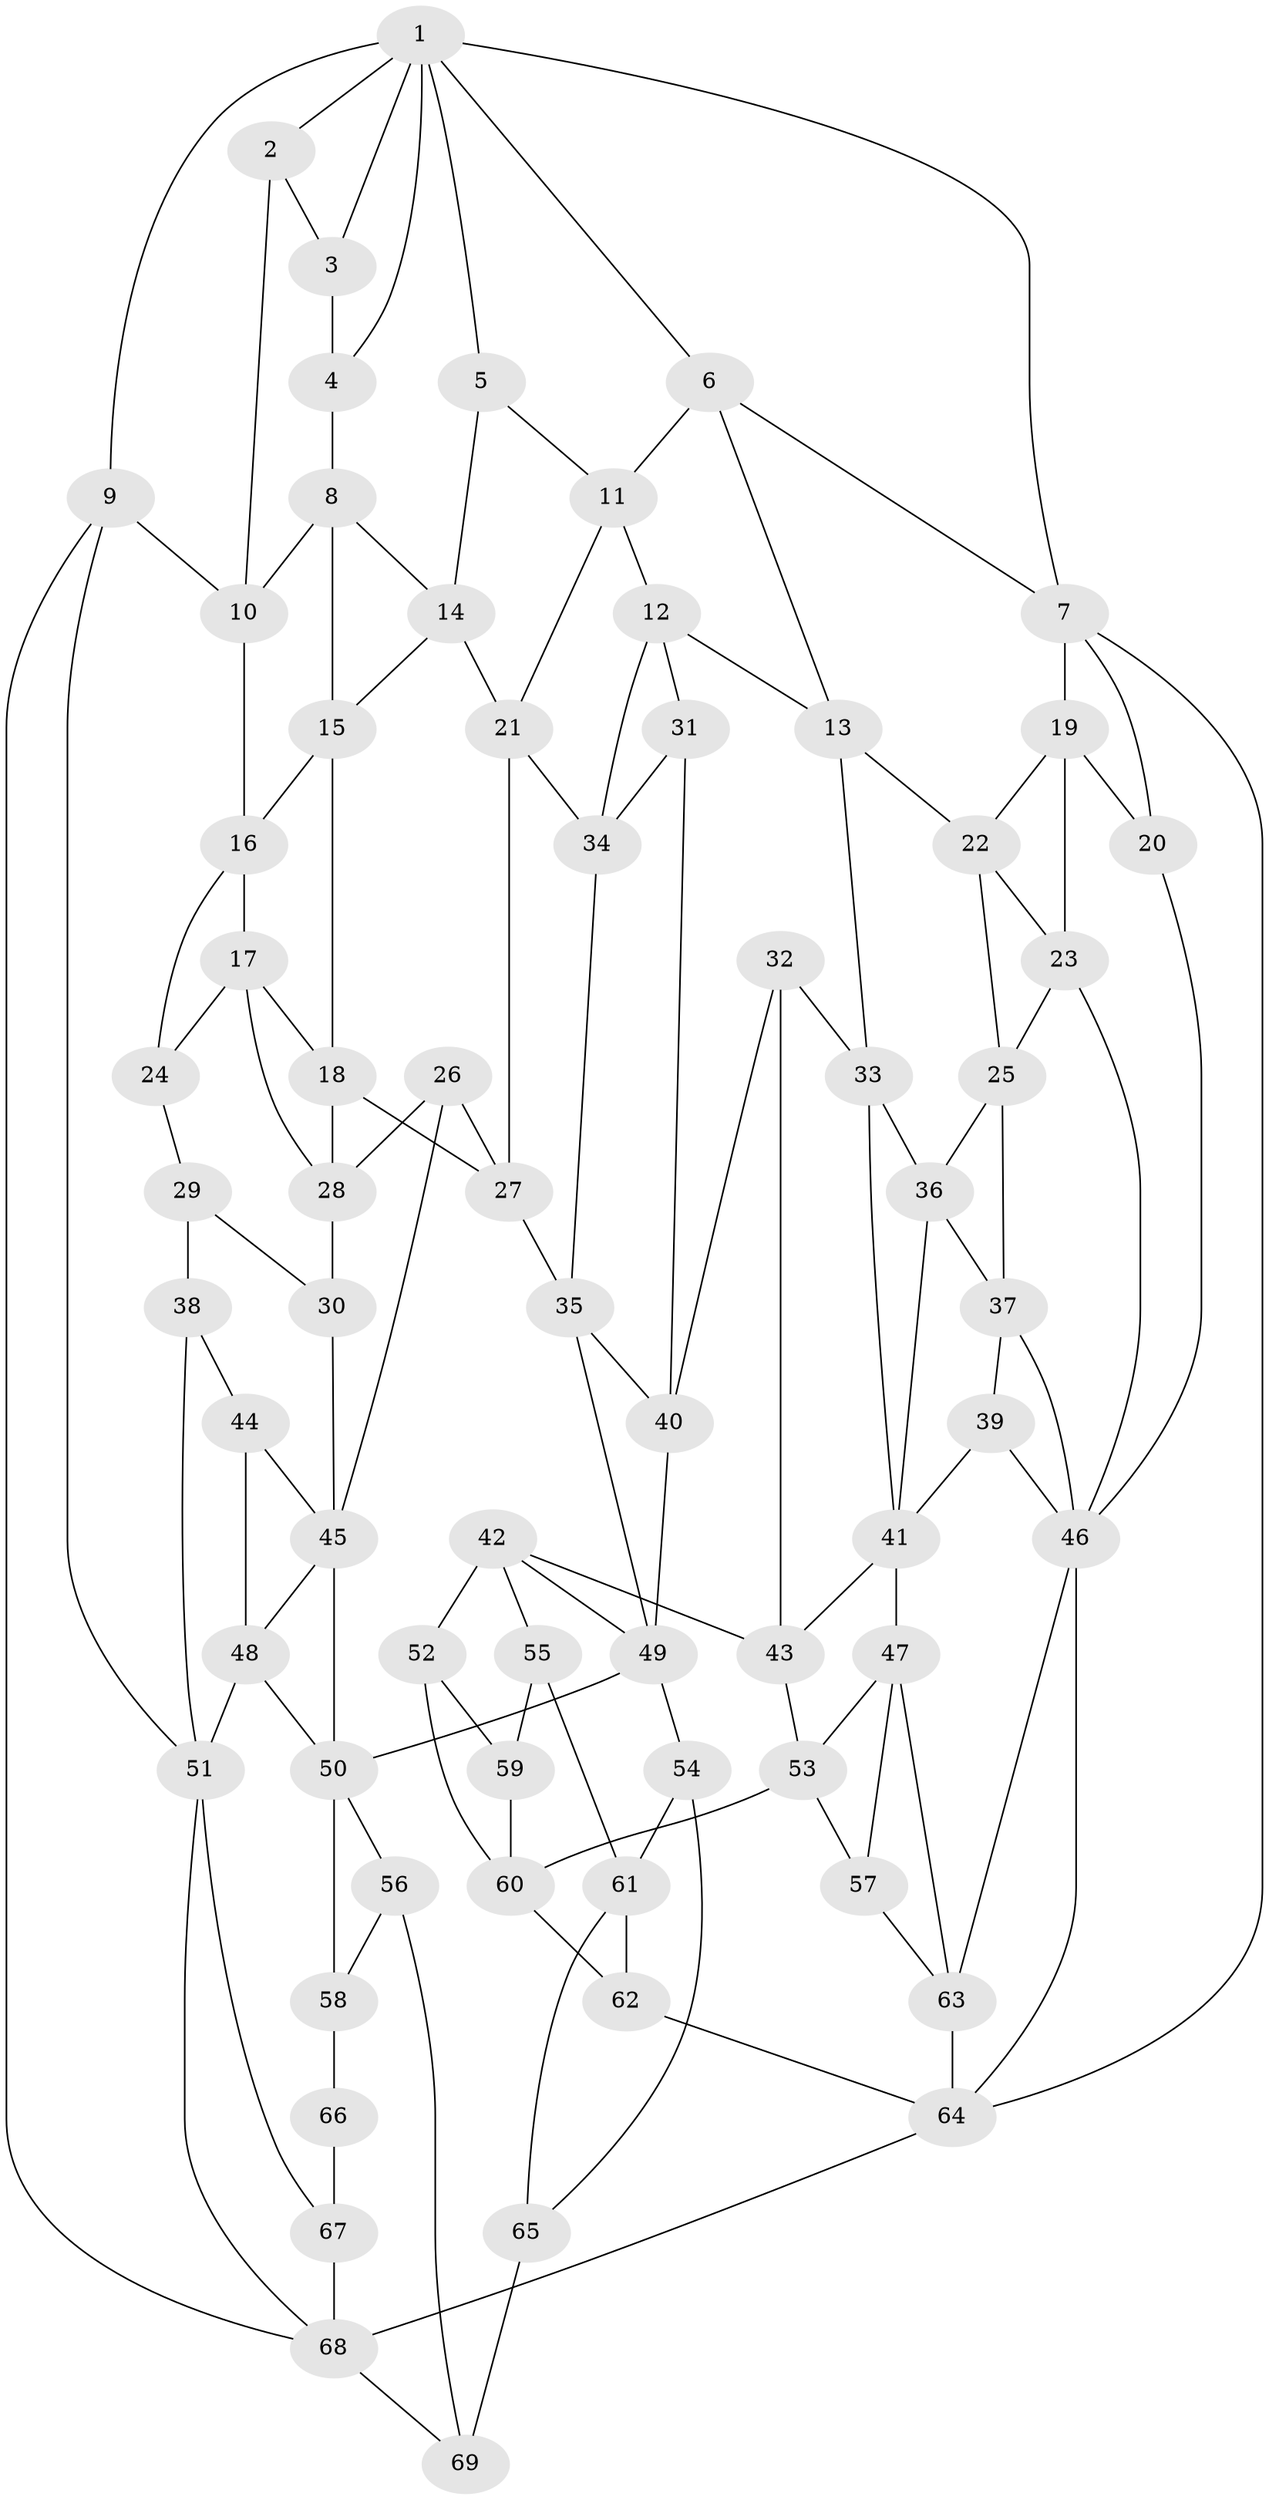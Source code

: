 // original degree distribution, {3: 0.014492753623188406, 4: 0.2536231884057971, 5: 0.5072463768115942, 6: 0.2246376811594203}
// Generated by graph-tools (version 1.1) at 2025/27/03/09/25 03:27:15]
// undirected, 69 vertices, 131 edges
graph export_dot {
graph [start="1"]
  node [color=gray90,style=filled];
  1;
  2;
  3;
  4;
  5;
  6;
  7;
  8;
  9;
  10;
  11;
  12;
  13;
  14;
  15;
  16;
  17;
  18;
  19;
  20;
  21;
  22;
  23;
  24;
  25;
  26;
  27;
  28;
  29;
  30;
  31;
  32;
  33;
  34;
  35;
  36;
  37;
  38;
  39;
  40;
  41;
  42;
  43;
  44;
  45;
  46;
  47;
  48;
  49;
  50;
  51;
  52;
  53;
  54;
  55;
  56;
  57;
  58;
  59;
  60;
  61;
  62;
  63;
  64;
  65;
  66;
  67;
  68;
  69;
  1 -- 2 [weight=1.0];
  1 -- 3 [weight=1.0];
  1 -- 4 [weight=1.0];
  1 -- 5 [weight=1.0];
  1 -- 6 [weight=1.0];
  1 -- 7 [weight=1.0];
  1 -- 9 [weight=1.0];
  2 -- 3 [weight=1.0];
  2 -- 10 [weight=1.0];
  3 -- 4 [weight=1.0];
  4 -- 8 [weight=1.0];
  5 -- 11 [weight=1.0];
  5 -- 14 [weight=1.0];
  6 -- 7 [weight=1.0];
  6 -- 11 [weight=1.0];
  6 -- 13 [weight=1.0];
  7 -- 19 [weight=1.0];
  7 -- 20 [weight=1.0];
  7 -- 64 [weight=1.0];
  8 -- 10 [weight=1.0];
  8 -- 14 [weight=1.0];
  8 -- 15 [weight=1.0];
  9 -- 10 [weight=1.0];
  9 -- 51 [weight=1.0];
  9 -- 68 [weight=1.0];
  10 -- 16 [weight=1.0];
  11 -- 12 [weight=1.0];
  11 -- 21 [weight=1.0];
  12 -- 13 [weight=1.0];
  12 -- 31 [weight=1.0];
  12 -- 34 [weight=1.0];
  13 -- 22 [weight=1.0];
  13 -- 33 [weight=1.0];
  14 -- 15 [weight=1.0];
  14 -- 21 [weight=1.0];
  15 -- 16 [weight=1.0];
  15 -- 18 [weight=1.0];
  16 -- 17 [weight=1.0];
  16 -- 24 [weight=1.0];
  17 -- 18 [weight=1.0];
  17 -- 24 [weight=1.0];
  17 -- 28 [weight=1.0];
  18 -- 27 [weight=1.0];
  18 -- 28 [weight=1.0];
  19 -- 20 [weight=1.0];
  19 -- 22 [weight=1.0];
  19 -- 23 [weight=1.0];
  20 -- 46 [weight=1.0];
  21 -- 27 [weight=1.0];
  21 -- 34 [weight=1.0];
  22 -- 23 [weight=1.0];
  22 -- 25 [weight=1.0];
  23 -- 25 [weight=1.0];
  23 -- 46 [weight=1.0];
  24 -- 29 [weight=1.0];
  25 -- 36 [weight=1.0];
  25 -- 37 [weight=1.0];
  26 -- 27 [weight=1.0];
  26 -- 28 [weight=1.0];
  26 -- 45 [weight=1.0];
  27 -- 35 [weight=1.0];
  28 -- 30 [weight=1.0];
  29 -- 30 [weight=1.0];
  29 -- 38 [weight=2.0];
  30 -- 45 [weight=1.0];
  31 -- 34 [weight=1.0];
  31 -- 40 [weight=1.0];
  32 -- 33 [weight=1.0];
  32 -- 40 [weight=1.0];
  32 -- 43 [weight=1.0];
  33 -- 36 [weight=1.0];
  33 -- 41 [weight=1.0];
  34 -- 35 [weight=1.0];
  35 -- 40 [weight=1.0];
  35 -- 49 [weight=1.0];
  36 -- 37 [weight=1.0];
  36 -- 41 [weight=1.0];
  37 -- 39 [weight=1.0];
  37 -- 46 [weight=1.0];
  38 -- 44 [weight=1.0];
  38 -- 51 [weight=1.0];
  39 -- 41 [weight=1.0];
  39 -- 46 [weight=1.0];
  40 -- 49 [weight=1.0];
  41 -- 43 [weight=1.0];
  41 -- 47 [weight=2.0];
  42 -- 43 [weight=1.0];
  42 -- 49 [weight=1.0];
  42 -- 52 [weight=1.0];
  42 -- 55 [weight=1.0];
  43 -- 53 [weight=1.0];
  44 -- 45 [weight=2.0];
  44 -- 48 [weight=2.0];
  45 -- 48 [weight=1.0];
  45 -- 50 [weight=1.0];
  46 -- 63 [weight=1.0];
  46 -- 64 [weight=1.0];
  47 -- 53 [weight=1.0];
  47 -- 57 [weight=1.0];
  47 -- 63 [weight=1.0];
  48 -- 50 [weight=1.0];
  48 -- 51 [weight=2.0];
  49 -- 50 [weight=1.0];
  49 -- 54 [weight=1.0];
  50 -- 56 [weight=1.0];
  50 -- 58 [weight=1.0];
  51 -- 67 [weight=1.0];
  51 -- 68 [weight=1.0];
  52 -- 59 [weight=1.0];
  52 -- 60 [weight=1.0];
  53 -- 57 [weight=1.0];
  53 -- 60 [weight=1.0];
  54 -- 61 [weight=1.0];
  54 -- 65 [weight=1.0];
  55 -- 59 [weight=2.0];
  55 -- 61 [weight=1.0];
  56 -- 58 [weight=1.0];
  56 -- 69 [weight=1.0];
  57 -- 63 [weight=1.0];
  58 -- 66 [weight=2.0];
  59 -- 60 [weight=1.0];
  60 -- 62 [weight=1.0];
  61 -- 62 [weight=1.0];
  61 -- 65 [weight=1.0];
  62 -- 64 [weight=1.0];
  63 -- 64 [weight=1.0];
  64 -- 68 [weight=1.0];
  65 -- 69 [weight=2.0];
  66 -- 67 [weight=2.0];
  67 -- 68 [weight=1.0];
  68 -- 69 [weight=1.0];
}
